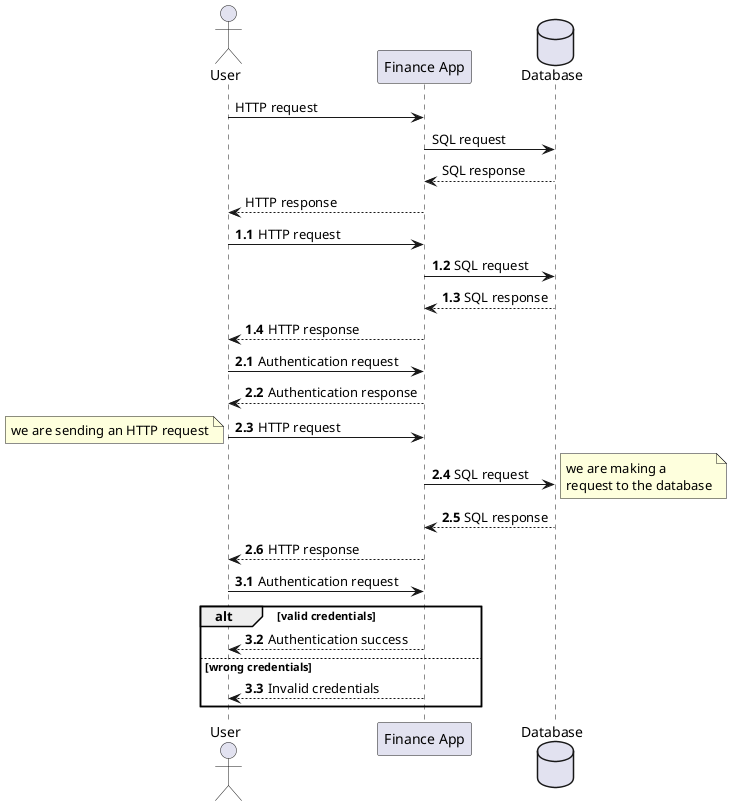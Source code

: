 @startuml sequencedemo
actor User as Foo
participant "Finance App" as Foo2
database Database as Foo3
Foo -> Foo2: HTTP request
Foo2 -> Foo3: SQL request
Foo3 --> Foo2: SQL response
Foo2 --> Foo: HTTP response
autonumber 1.1
Foo -> Foo2: HTTP request
Foo2 -> Foo3: SQL request
Foo3 --> Foo2: SQL response
Foo2 --> Foo: HTTP response
autonumber inc A
Foo -> Foo2: Authentication request
Foo2 --> Foo: Authentication response
Foo -> Foo2: HTTP request
note left: we are sending an HTTP request 
Foo2 -> Foo3: SQL request
note right 
we are making a 
request to the database
end note
Foo3 --> Foo2: SQL response
Foo2 --> Foo: HTTP response
autonumber inc A
Foo -> Foo2: Authentication request
alt valid credentials
Foo2 --> Foo: Authentication success
else wrong credentials
Foo2 --> Foo: Invalid credentials
end
@enduml